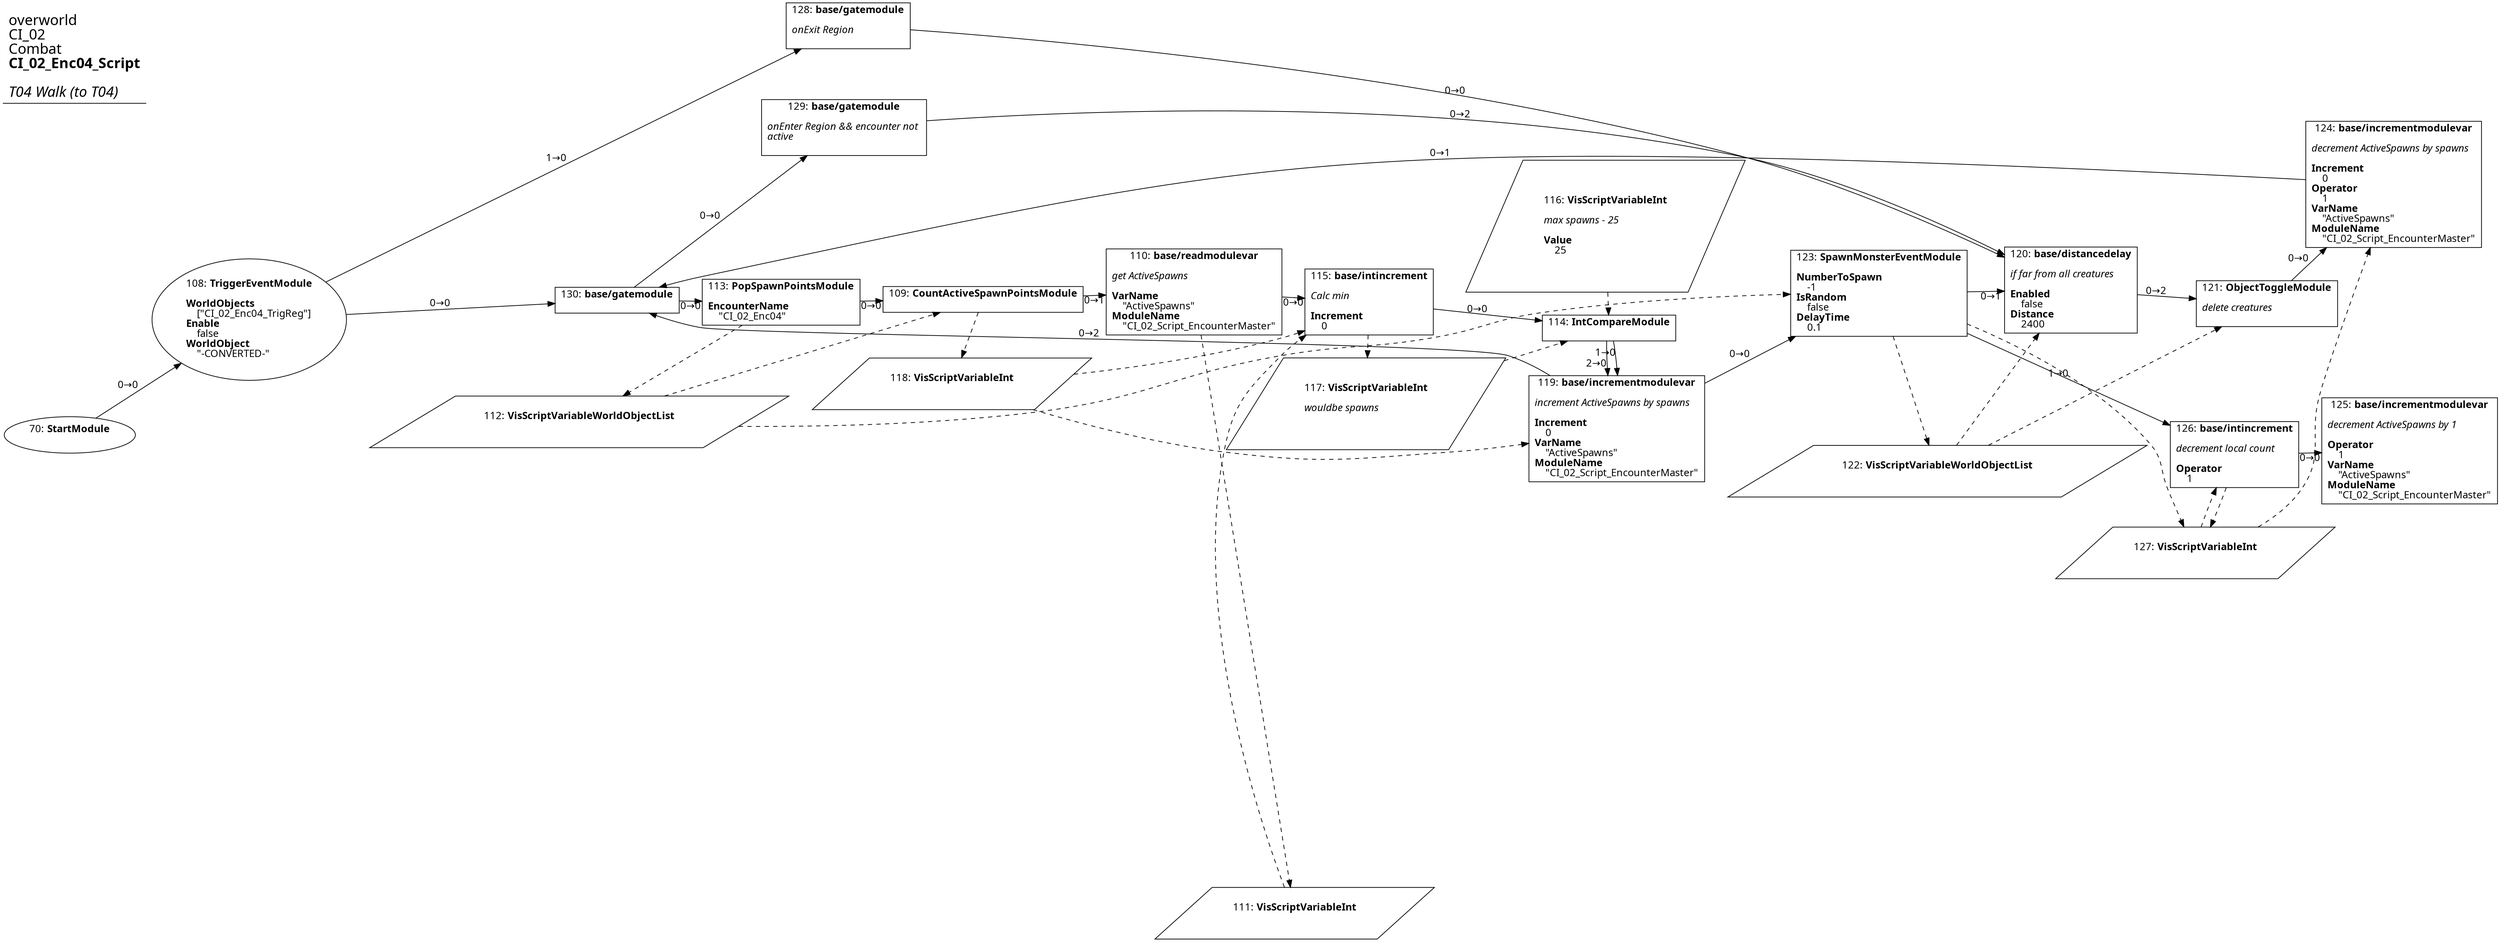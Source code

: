 digraph {
    layout = fdp;
    overlap = prism;
    sep = "+16";
    splines = spline;

    node [ shape = box ];

    graph [ fontname = "Segoe UI" ];
    node [ fontname = "Segoe UI" ];
    edge [ fontname = "Segoe UI" ];

    70 [ label = <70: <b>StartModule</b><br/><br/>> ];
    70 [ shape = oval ]
    70 [ pos = "-1.322,0.758!" ];
    70 -> 108 [ label = "0→0" ];

    108 [ label = <108: <b>TriggerEventModule</b><br/><br/><b>WorldObjects</b><br align="left"/>    [&quot;CI_02_Enc04_TrigReg&quot;]<br align="left"/><b>Enable</b><br align="left"/>    false<br align="left"/><b>WorldObject</b><br align="left"/>    &quot;-CONVERTED-&quot;<br align="left"/>> ];
    108 [ shape = oval ]
    108 [ pos = "-1.0200001,0.919!" ];
    108 -> 128 [ label = "1→0" ];
    108 -> 130 [ label = "0→0" ];

    109 [ label = <109: <b>CountActiveSpawnPointsModule</b><br/><br/>> ];
    109 [ pos = "-0.273,0.92!" ];
    109 -> 110 [ label = "0→1" ];
    112 -> 109 [ style = dashed ];
    109 -> 118 [ style = dashed ];

    110 [ label = <110: <b>base/readmodulevar</b><br/><br/><i>get ActiveSpawns<br align="left"/></i><br align="left"/><b>VarName</b><br align="left"/>    &quot;ActiveSpawns&quot;<br align="left"/><b>ModuleName</b><br align="left"/>    &quot;CI_02_Script_EncounterMaster&quot;<br align="left"/>> ];
    110 [ pos = "-0.001,0.92100006!" ];
    110 -> 115 [ label = "0→0" ];
    110 -> 111 [ style = dashed ];

    111 [ label = <111: <b>VisScriptVariableInt</b><br/><br/>> ];
    111 [ shape = parallelogram ]

    112 [ label = <112: <b>VisScriptVariableWorldObjectList</b><br/><br/>> ];
    112 [ shape = parallelogram ]
    112 [ pos = "-0.503,0.79!" ];

    113 [ label = <113: <b>PopSpawnPointsModule</b><br/><br/><b>EncounterName</b><br align="left"/>    &quot;CI_02_Enc04&quot;<br align="left"/>> ];
    113 [ pos = "-0.504,0.919!" ];
    113 -> 109 [ label = "0→0" ];
    113 -> 112 [ style = dashed ];

    114 [ label = <114: <b>IntCompareModule</b><br/><br/>> ];
    114 [ pos = "0.45100003,0.92100006!" ];
    114 -> 119 [ label = "1→0" ];
    114 -> 119 [ label = "2→0" ];
    116 -> 114 [ style = dashed ];
    117 -> 114 [ style = dashed ];

    115 [ label = <115: <b>base/intincrement</b><br/><br/><i>Calc min<br align="left"/></i><br align="left"/><b>Increment</b><br align="left"/>    0<br align="left"/>> ];
    115 [ pos = "0.24300002,0.92100006!" ];
    115 -> 114 [ label = "0→0" ];
    115 -> 117 [ style = dashed ];
    118 -> 115 [ style = dashed ];
    111 -> 115 [ style = dashed ];

    116 [ label = <116: <b>VisScriptVariableInt</b><br/><br/><i>max spawns - 25<br align="left"/></i><br align="left"/><b>Value</b><br align="left"/>    25<br align="left"/>> ];
    116 [ shape = parallelogram ]
    116 [ pos = "0.44700003,0.97800004!" ];

    117 [ label = <117: <b>VisScriptVariableInt</b><br/><br/><i>wouldbe spawns<br align="left"/></i><br align="left"/>> ];
    117 [ shape = parallelogram ]
    117 [ pos = "0.24700001,0.77500004!" ];

    118 [ label = <118: <b>VisScriptVariableInt</b><br/><br/>> ];
    118 [ shape = parallelogram ]
    118 [ pos = "-0.263,0.81600004!" ];

    119 [ label = <119: <b>base/incrementmodulevar</b><br/><br/><i>increment ActiveSpawns by spawns<br align="left"/></i><br align="left"/><b>Increment</b><br align="left"/>    0<br align="left"/><b>VarName</b><br align="left"/>    &quot;ActiveSpawns&quot;<br align="left"/><b>ModuleName</b><br align="left"/>    &quot;CI_02_Script_EncounterMaster&quot;<br align="left"/>> ];
    119 [ pos = "0.633,0.731!" ];
    119 -> 123 [ label = "0→0" ];
    119 -> 130 [ label = "0→2" ];
    118 -> 119 [ style = dashed ];

    120 [ label = <120: <b>base/distancedelay</b><br/><br/><i>if far from all creatures<br align="left"/></i><br align="left"/><b>Enabled</b><br align="left"/>    false<br align="left"/><b>Distance</b><br align="left"/>    2400<br align="left"/>> ];
    120 [ pos = "1.171,0.92700005!" ];
    120 -> 121 [ label = "0→2" ];
    122 -> 120 [ style = dashed ];

    121 [ label = <121: <b>ObjectToggleModule</b><br/><br/><i>delete creatures<br align="left"/></i><br align="left"/>> ];
    121 [ pos = "1.3690001,0.91800004!" ];
    121 -> 124 [ label = "0→0" ];
    122 -> 121 [ style = dashed ];

    122 [ label = <122: <b>VisScriptVariableWorldObjectList</b><br/><br/>> ];
    122 [ shape = parallelogram ]
    122 [ pos = "0.896,0.69200003!" ];

    123 [ label = <123: <b>SpawnMonsterEventModule</b><br/><br/><b>NumberToSpawn</b><br align="left"/>    -1<br align="left"/><b>IsRandom</b><br align="left"/>    false<br align="left"/><b>DelayTime</b><br align="left"/>    0.1<br align="left"/>> ];
    123 [ pos = "0.89400005,0.92200005!" ];
    123 -> 120 [ label = "0→1" ];
    123 -> 126 [ label = "1→0" ];
    123 -> 122 [ style = dashed ];
    123 -> 127 [ style = dashed ];
    112 -> 123 [ style = dashed ];

    124 [ label = <124: <b>base/incrementmodulevar</b><br/><br/><i>decrement ActiveSpawns by spawns<br align="left"/></i><br align="left"/><b>Increment</b><br align="left"/>    0<br align="left"/><b>Operator</b><br align="left"/>    1<br align="left"/><b>VarName</b><br align="left"/>    &quot;ActiveSpawns&quot;<br align="left"/><b>ModuleName</b><br align="left"/>    &quot;CI_02_Script_EncounterMaster&quot;<br align="left"/>> ];
    124 [ pos = "1.5910001,1.103!" ];
    124 -> 130 [ label = "0→1" ];
    127 -> 124 [ style = dashed ];

    125 [ label = <125: <b>base/incrementmodulevar</b><br/><br/><i>decrement ActiveSpawns by 1<br align="left"/></i><br align="left"/><b>Operator</b><br align="left"/>    1<br align="left"/><b>VarName</b><br align="left"/>    &quot;ActiveSpawns&quot;<br align="left"/><b>ModuleName</b><br align="left"/>    &quot;CI_02_Script_EncounterMaster&quot;<br align="left"/>> ];
    125 [ pos = "1.401,0.69600004!" ];

    126 [ label = <126: <b>base/intincrement</b><br/><br/><i>decrement local count<br align="left"/></i><br align="left"/><b>Operator</b><br align="left"/>    1<br align="left"/>> ];
    126 [ pos = "1.1830001,0.69500005!" ];
    126 -> 125 [ label = "0→0" ];
    127 -> 126 [ style = dashed ];
    126 -> 127 [ style = dashed ];

    127 [ label = <127: <b>VisScriptVariableInt</b><br/><br/>> ];
    127 [ shape = parallelogram ]
    127 [ pos = "1.1060001,0.54700005!" ];

    128 [ label = <128: <b>base/gatemodule</b><br/><br/><i>onExit Region<br align="left"/></i><br align="left"/>> ];
    128 [ pos = "-0.483,1.3510001!" ];
    128 -> 120 [ label = "0→0" ];

    129 [ label = <129: <b>base/gatemodule</b><br/><br/><i>onEnter Region &amp;&amp; encounter not <br align="left"/>active<br align="left"/></i><br align="left"/>> ];
    129 [ pos = "-0.48200002,1.19!" ];
    129 -> 120 [ label = "0→2" ];

    130 [ label = <130: <b>base/gatemodule</b><br/><br/>> ];
    130 [ pos = "-0.70600003,0.91800004!" ];
    130 -> 129 [ label = "0→0" ];
    130 -> 113 [ label = "0→0" ];

    title [ pos = "-1.3230001,1.3520001!" ];
    title [ shape = underline ];
    title [ label = <<font point-size="20">overworld<br align="left"/>CI_02<br align="left"/>Combat<br align="left"/><b>CI_02_Enc04_Script</b><br align="left"/><br/><i>T04 Walk (to T04)</i><br align="left"/></font>> ];
}
